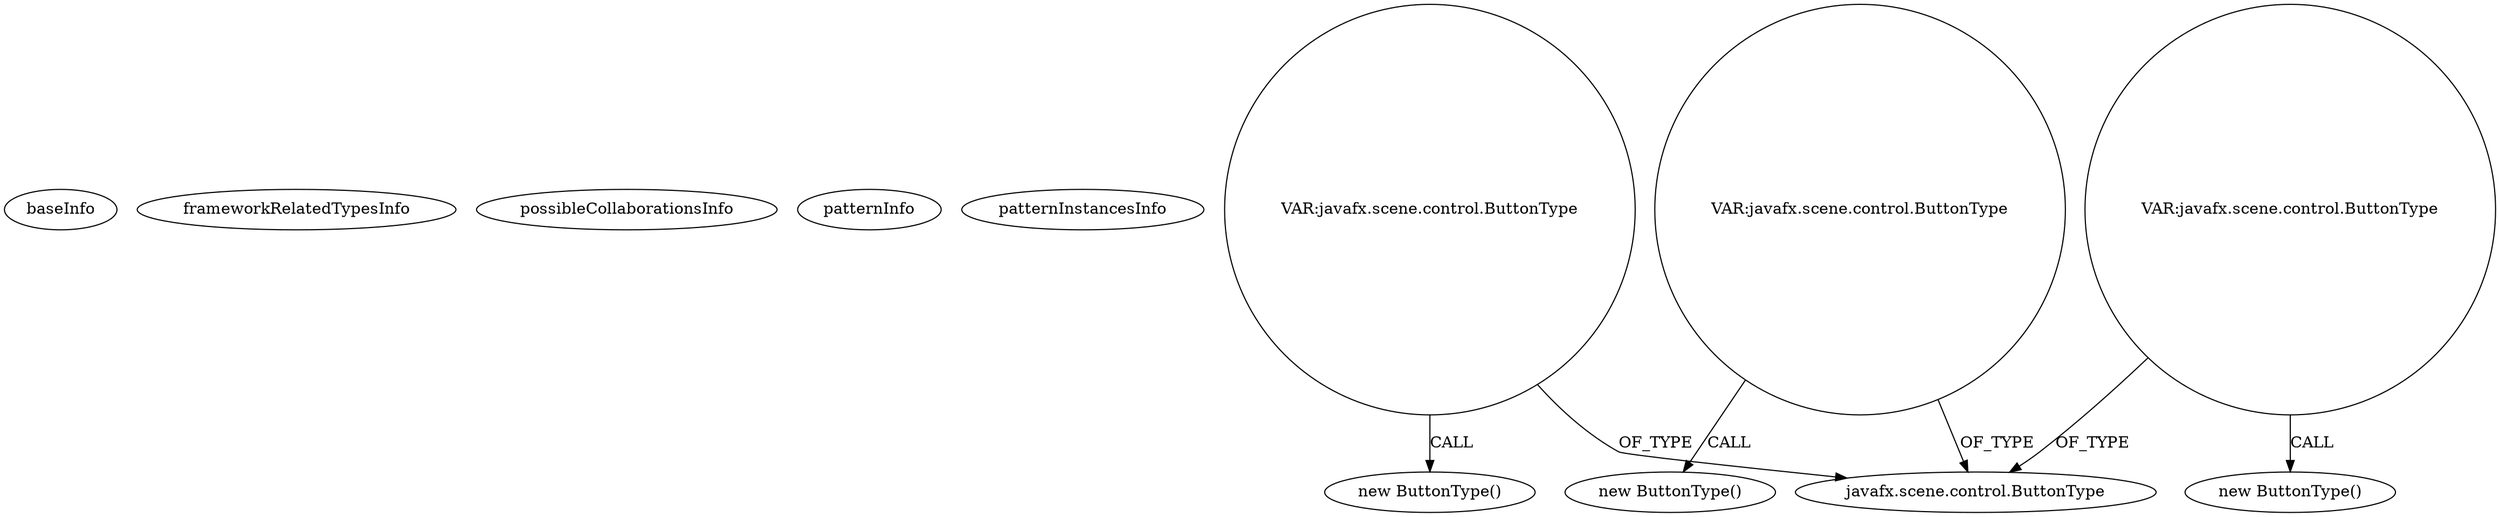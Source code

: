 digraph {
baseInfo[graphId=3680,category="pattern",isAnonymous=false,possibleRelation=false]
frameworkRelatedTypesInfo[]
possibleCollaborationsInfo[]
patternInfo[frequency=2.0,patternRootClient=null]
patternInstancesInfo[0="bianconejo-CEFX~/bianconejo-CEFX/CEFX-master/src/cefx/Main.java~void gotoPrincipal()~2033",1="bianconejo-CEFX~/bianconejo-CEFX/CEFX-master/src/cefx/Main.java~Main~2032"]
22[label="new ButtonType()",vertexType="CONSTRUCTOR_CALL",isFrameworkType=false]
23[label="VAR:javafx.scene.control.ButtonType",vertexType="VARIABLE_EXPRESION",isFrameworkType=false,shape=circle]
18[label="javafx.scene.control.ButtonType",vertexType="FRAMEWORK_CLASS_TYPE",isFrameworkType=false]
17[label="VAR:javafx.scene.control.ButtonType",vertexType="VARIABLE_EXPRESION",isFrameworkType=false,shape=circle]
16[label="new ButtonType()",vertexType="CONSTRUCTOR_CALL",isFrameworkType=false]
20[label="VAR:javafx.scene.control.ButtonType",vertexType="VARIABLE_EXPRESION",isFrameworkType=false,shape=circle]
19[label="new ButtonType()",vertexType="CONSTRUCTOR_CALL",isFrameworkType=false]
23->18[label="OF_TYPE"]
23->22[label="CALL"]
20->18[label="OF_TYPE"]
17->16[label="CALL"]
17->18[label="OF_TYPE"]
20->19[label="CALL"]
}
